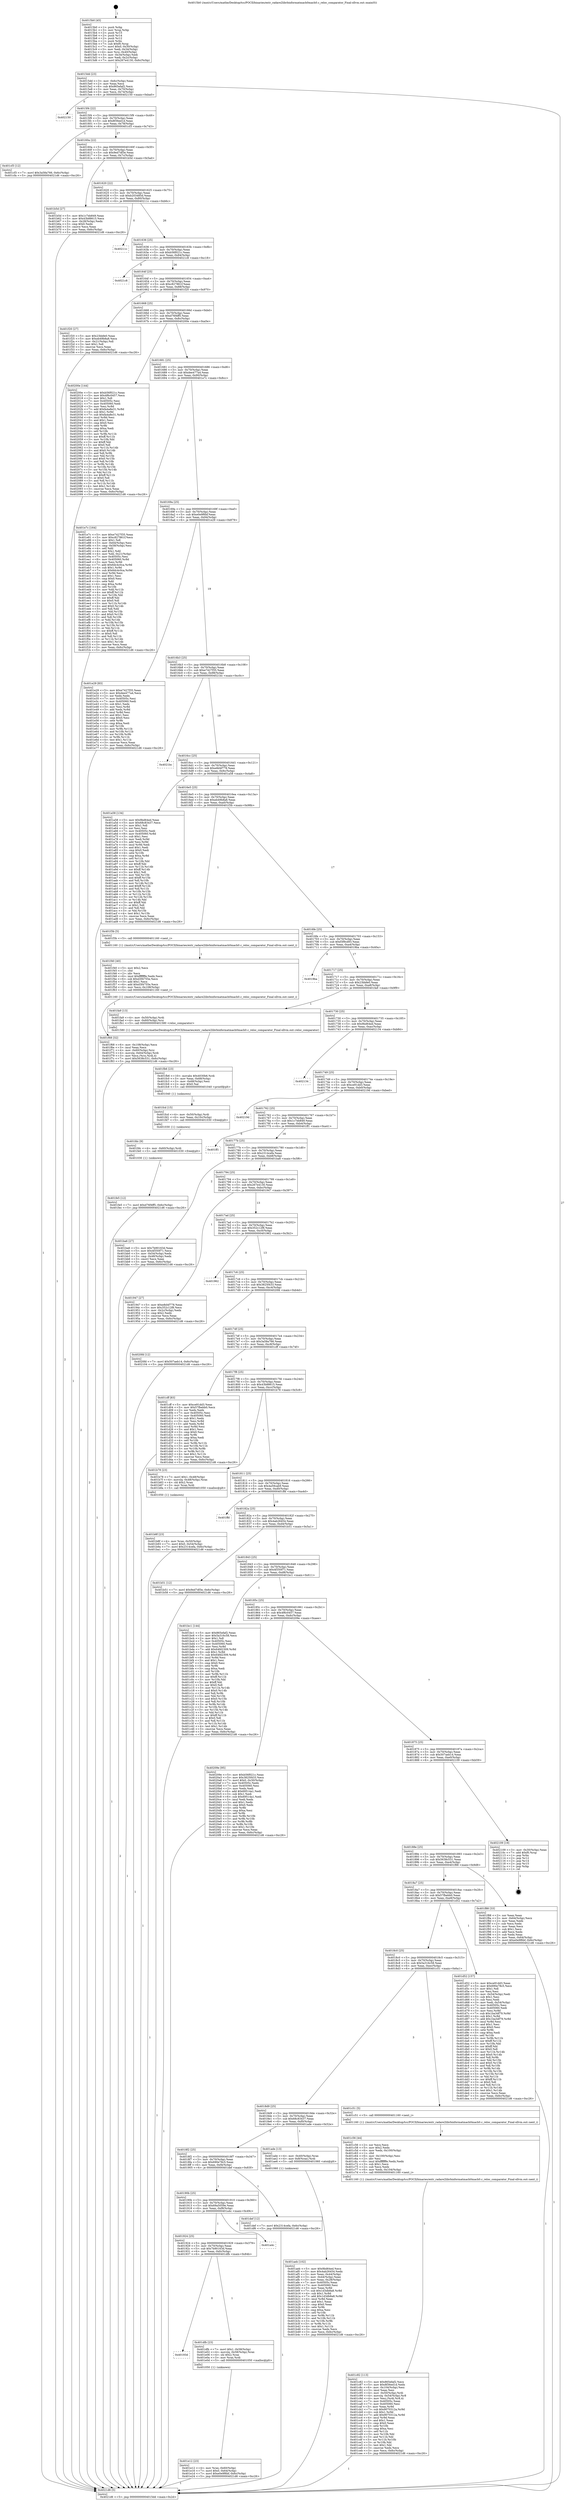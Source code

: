 digraph "0x4015b0" {
  label = "0x4015b0 (/mnt/c/Users/mathe/Desktop/tcc/POCII/binaries/extr_radare2librbinformatmach0mach0.c_reloc_comparator_Final-ollvm.out::main(0))"
  labelloc = "t"
  node[shape=record]

  Entry [label="",width=0.3,height=0.3,shape=circle,fillcolor=black,style=filled]
  "0x4015dd" [label="{
     0x4015dd [23]\l
     | [instrs]\l
     &nbsp;&nbsp;0x4015dd \<+3\>: mov -0x6c(%rbp),%eax\l
     &nbsp;&nbsp;0x4015e0 \<+2\>: mov %eax,%ecx\l
     &nbsp;&nbsp;0x4015e2 \<+6\>: sub $0x865efaf2,%ecx\l
     &nbsp;&nbsp;0x4015e8 \<+3\>: mov %eax,-0x70(%rbp)\l
     &nbsp;&nbsp;0x4015eb \<+3\>: mov %ecx,-0x74(%rbp)\l
     &nbsp;&nbsp;0x4015ee \<+6\>: je 0000000000402150 \<main+0xba0\>\l
  }"]
  "0x402150" [label="{
     0x402150\l
  }", style=dashed]
  "0x4015f4" [label="{
     0x4015f4 [22]\l
     | [instrs]\l
     &nbsp;&nbsp;0x4015f4 \<+5\>: jmp 00000000004015f9 \<main+0x49\>\l
     &nbsp;&nbsp;0x4015f9 \<+3\>: mov -0x70(%rbp),%eax\l
     &nbsp;&nbsp;0x4015fc \<+5\>: sub $0x8f36ed1d,%eax\l
     &nbsp;&nbsp;0x401601 \<+3\>: mov %eax,-0x78(%rbp)\l
     &nbsp;&nbsp;0x401604 \<+6\>: je 0000000000401cf3 \<main+0x743\>\l
  }"]
  Exit [label="",width=0.3,height=0.3,shape=circle,fillcolor=black,style=filled,peripheries=2]
  "0x401cf3" [label="{
     0x401cf3 [12]\l
     | [instrs]\l
     &nbsp;&nbsp;0x401cf3 \<+7\>: movl $0x3a58a766,-0x6c(%rbp)\l
     &nbsp;&nbsp;0x401cfa \<+5\>: jmp 00000000004021d6 \<main+0xc26\>\l
  }"]
  "0x40160a" [label="{
     0x40160a [22]\l
     | [instrs]\l
     &nbsp;&nbsp;0x40160a \<+5\>: jmp 000000000040160f \<main+0x5f\>\l
     &nbsp;&nbsp;0x40160f \<+3\>: mov -0x70(%rbp),%eax\l
     &nbsp;&nbsp;0x401612 \<+5\>: sub $0x9ed7df3e,%eax\l
     &nbsp;&nbsp;0x401617 \<+3\>: mov %eax,-0x7c(%rbp)\l
     &nbsp;&nbsp;0x40161a \<+6\>: je 0000000000401b5d \<main+0x5ad\>\l
  }"]
  "0x401fe5" [label="{
     0x401fe5 [12]\l
     | [instrs]\l
     &nbsp;&nbsp;0x401fe5 \<+7\>: movl $0xd76f4ff5,-0x6c(%rbp)\l
     &nbsp;&nbsp;0x401fec \<+5\>: jmp 00000000004021d6 \<main+0xc26\>\l
  }"]
  "0x401b5d" [label="{
     0x401b5d [27]\l
     | [instrs]\l
     &nbsp;&nbsp;0x401b5d \<+5\>: mov $0x1c7eb849,%eax\l
     &nbsp;&nbsp;0x401b62 \<+5\>: mov $0x43b88615,%ecx\l
     &nbsp;&nbsp;0x401b67 \<+3\>: mov -0x28(%rbp),%edx\l
     &nbsp;&nbsp;0x401b6a \<+3\>: cmp $0x0,%edx\l
     &nbsp;&nbsp;0x401b6d \<+3\>: cmove %ecx,%eax\l
     &nbsp;&nbsp;0x401b70 \<+3\>: mov %eax,-0x6c(%rbp)\l
     &nbsp;&nbsp;0x401b73 \<+5\>: jmp 00000000004021d6 \<main+0xc26\>\l
  }"]
  "0x401620" [label="{
     0x401620 [22]\l
     | [instrs]\l
     &nbsp;&nbsp;0x401620 \<+5\>: jmp 0000000000401625 \<main+0x75\>\l
     &nbsp;&nbsp;0x401625 \<+3\>: mov -0x70(%rbp),%eax\l
     &nbsp;&nbsp;0x401628 \<+5\>: sub $0xb203485d,%eax\l
     &nbsp;&nbsp;0x40162d \<+3\>: mov %eax,-0x80(%rbp)\l
     &nbsp;&nbsp;0x401630 \<+6\>: je 000000000040211c \<main+0xb6c\>\l
  }"]
  "0x401fdc" [label="{
     0x401fdc [9]\l
     | [instrs]\l
     &nbsp;&nbsp;0x401fdc \<+4\>: mov -0x60(%rbp),%rdi\l
     &nbsp;&nbsp;0x401fe0 \<+5\>: call 0000000000401030 \<free@plt\>\l
     | [calls]\l
     &nbsp;&nbsp;0x401030 \{1\} (unknown)\l
  }"]
  "0x40211c" [label="{
     0x40211c\l
  }", style=dashed]
  "0x401636" [label="{
     0x401636 [25]\l
     | [instrs]\l
     &nbsp;&nbsp;0x401636 \<+5\>: jmp 000000000040163b \<main+0x8b\>\l
     &nbsp;&nbsp;0x40163b \<+3\>: mov -0x70(%rbp),%eax\l
     &nbsp;&nbsp;0x40163e \<+5\>: sub $0xb56f021c,%eax\l
     &nbsp;&nbsp;0x401643 \<+6\>: mov %eax,-0x84(%rbp)\l
     &nbsp;&nbsp;0x401649 \<+6\>: je 00000000004021c8 \<main+0xc18\>\l
  }"]
  "0x401fcd" [label="{
     0x401fcd [15]\l
     | [instrs]\l
     &nbsp;&nbsp;0x401fcd \<+4\>: mov -0x50(%rbp),%rdi\l
     &nbsp;&nbsp;0x401fd1 \<+6\>: mov %eax,-0x10c(%rbp)\l
     &nbsp;&nbsp;0x401fd7 \<+5\>: call 0000000000401030 \<free@plt\>\l
     | [calls]\l
     &nbsp;&nbsp;0x401030 \{1\} (unknown)\l
  }"]
  "0x4021c8" [label="{
     0x4021c8\l
  }", style=dashed]
  "0x40164f" [label="{
     0x40164f [25]\l
     | [instrs]\l
     &nbsp;&nbsp;0x40164f \<+5\>: jmp 0000000000401654 \<main+0xa4\>\l
     &nbsp;&nbsp;0x401654 \<+3\>: mov -0x70(%rbp),%eax\l
     &nbsp;&nbsp;0x401657 \<+5\>: sub $0xc827861f,%eax\l
     &nbsp;&nbsp;0x40165c \<+6\>: mov %eax,-0x88(%rbp)\l
     &nbsp;&nbsp;0x401662 \<+6\>: je 0000000000401f20 \<main+0x970\>\l
  }"]
  "0x401fb6" [label="{
     0x401fb6 [23]\l
     | [instrs]\l
     &nbsp;&nbsp;0x401fb6 \<+10\>: movabs $0x4030b6,%rdi\l
     &nbsp;&nbsp;0x401fc0 \<+3\>: mov %eax,-0x68(%rbp)\l
     &nbsp;&nbsp;0x401fc3 \<+3\>: mov -0x68(%rbp),%esi\l
     &nbsp;&nbsp;0x401fc6 \<+2\>: mov $0x0,%al\l
     &nbsp;&nbsp;0x401fc8 \<+5\>: call 0000000000401040 \<printf@plt\>\l
     | [calls]\l
     &nbsp;&nbsp;0x401040 \{1\} (unknown)\l
  }"]
  "0x401f20" [label="{
     0x401f20 [27]\l
     | [instrs]\l
     &nbsp;&nbsp;0x401f20 \<+5\>: mov $0x23bbfe0,%eax\l
     &nbsp;&nbsp;0x401f25 \<+5\>: mov $0xeb49b8a8,%ecx\l
     &nbsp;&nbsp;0x401f2a \<+3\>: mov -0x21(%rbp),%dl\l
     &nbsp;&nbsp;0x401f2d \<+3\>: test $0x1,%dl\l
     &nbsp;&nbsp;0x401f30 \<+3\>: cmovne %ecx,%eax\l
     &nbsp;&nbsp;0x401f33 \<+3\>: mov %eax,-0x6c(%rbp)\l
     &nbsp;&nbsp;0x401f36 \<+5\>: jmp 00000000004021d6 \<main+0xc26\>\l
  }"]
  "0x401668" [label="{
     0x401668 [25]\l
     | [instrs]\l
     &nbsp;&nbsp;0x401668 \<+5\>: jmp 000000000040166d \<main+0xbd\>\l
     &nbsp;&nbsp;0x40166d \<+3\>: mov -0x70(%rbp),%eax\l
     &nbsp;&nbsp;0x401670 \<+5\>: sub $0xd76f4ff5,%eax\l
     &nbsp;&nbsp;0x401675 \<+6\>: mov %eax,-0x8c(%rbp)\l
     &nbsp;&nbsp;0x40167b \<+6\>: je 000000000040200e \<main+0xa5e\>\l
  }"]
  "0x401f68" [label="{
     0x401f68 [32]\l
     | [instrs]\l
     &nbsp;&nbsp;0x401f68 \<+6\>: mov -0x108(%rbp),%ecx\l
     &nbsp;&nbsp;0x401f6e \<+3\>: imul %eax,%ecx\l
     &nbsp;&nbsp;0x401f71 \<+4\>: mov -0x60(%rbp),%rsi\l
     &nbsp;&nbsp;0x401f75 \<+4\>: movslq -0x64(%rbp),%rdi\l
     &nbsp;&nbsp;0x401f79 \<+3\>: mov %ecx,(%rsi,%rdi,4)\l
     &nbsp;&nbsp;0x401f7c \<+7\>: movl $0x5638c531,-0x6c(%rbp)\l
     &nbsp;&nbsp;0x401f83 \<+5\>: jmp 00000000004021d6 \<main+0xc26\>\l
  }"]
  "0x40200e" [label="{
     0x40200e [144]\l
     | [instrs]\l
     &nbsp;&nbsp;0x40200e \<+5\>: mov $0xb56f021c,%eax\l
     &nbsp;&nbsp;0x402013 \<+5\>: mov $0x4f6c0457,%ecx\l
     &nbsp;&nbsp;0x402018 \<+2\>: mov $0x1,%dl\l
     &nbsp;&nbsp;0x40201a \<+7\>: mov 0x40505c,%esi\l
     &nbsp;&nbsp;0x402021 \<+7\>: mov 0x405060,%edi\l
     &nbsp;&nbsp;0x402028 \<+3\>: mov %esi,%r8d\l
     &nbsp;&nbsp;0x40202b \<+7\>: add $0xfa4a8e31,%r8d\l
     &nbsp;&nbsp;0x402032 \<+4\>: sub $0x1,%r8d\l
     &nbsp;&nbsp;0x402036 \<+7\>: sub $0xfa4a8e31,%r8d\l
     &nbsp;&nbsp;0x40203d \<+4\>: imul %r8d,%esi\l
     &nbsp;&nbsp;0x402041 \<+3\>: and $0x1,%esi\l
     &nbsp;&nbsp;0x402044 \<+3\>: cmp $0x0,%esi\l
     &nbsp;&nbsp;0x402047 \<+4\>: sete %r9b\l
     &nbsp;&nbsp;0x40204b \<+3\>: cmp $0xa,%edi\l
     &nbsp;&nbsp;0x40204e \<+4\>: setl %r10b\l
     &nbsp;&nbsp;0x402052 \<+3\>: mov %r9b,%r11b\l
     &nbsp;&nbsp;0x402055 \<+4\>: xor $0xff,%r11b\l
     &nbsp;&nbsp;0x402059 \<+3\>: mov %r10b,%bl\l
     &nbsp;&nbsp;0x40205c \<+3\>: xor $0xff,%bl\l
     &nbsp;&nbsp;0x40205f \<+3\>: xor $0x0,%dl\l
     &nbsp;&nbsp;0x402062 \<+3\>: mov %r11b,%r14b\l
     &nbsp;&nbsp;0x402065 \<+4\>: and $0x0,%r14b\l
     &nbsp;&nbsp;0x402069 \<+3\>: and %dl,%r9b\l
     &nbsp;&nbsp;0x40206c \<+3\>: mov %bl,%r15b\l
     &nbsp;&nbsp;0x40206f \<+4\>: and $0x0,%r15b\l
     &nbsp;&nbsp;0x402073 \<+3\>: and %dl,%r10b\l
     &nbsp;&nbsp;0x402076 \<+3\>: or %r9b,%r14b\l
     &nbsp;&nbsp;0x402079 \<+3\>: or %r10b,%r15b\l
     &nbsp;&nbsp;0x40207c \<+3\>: xor %r15b,%r14b\l
     &nbsp;&nbsp;0x40207f \<+3\>: or %bl,%r11b\l
     &nbsp;&nbsp;0x402082 \<+4\>: xor $0xff,%r11b\l
     &nbsp;&nbsp;0x402086 \<+3\>: or $0x0,%dl\l
     &nbsp;&nbsp;0x402089 \<+3\>: and %dl,%r11b\l
     &nbsp;&nbsp;0x40208c \<+3\>: or %r11b,%r14b\l
     &nbsp;&nbsp;0x40208f \<+4\>: test $0x1,%r14b\l
     &nbsp;&nbsp;0x402093 \<+3\>: cmovne %ecx,%eax\l
     &nbsp;&nbsp;0x402096 \<+3\>: mov %eax,-0x6c(%rbp)\l
     &nbsp;&nbsp;0x402099 \<+5\>: jmp 00000000004021d6 \<main+0xc26\>\l
  }"]
  "0x401681" [label="{
     0x401681 [25]\l
     | [instrs]\l
     &nbsp;&nbsp;0x401681 \<+5\>: jmp 0000000000401686 \<main+0xd6\>\l
     &nbsp;&nbsp;0x401686 \<+3\>: mov -0x70(%rbp),%eax\l
     &nbsp;&nbsp;0x401689 \<+5\>: sub $0xdee477a4,%eax\l
     &nbsp;&nbsp;0x40168e \<+6\>: mov %eax,-0x90(%rbp)\l
     &nbsp;&nbsp;0x401694 \<+6\>: je 0000000000401e7c \<main+0x8cc\>\l
  }"]
  "0x401f40" [label="{
     0x401f40 [40]\l
     | [instrs]\l
     &nbsp;&nbsp;0x401f40 \<+5\>: mov $0x2,%ecx\l
     &nbsp;&nbsp;0x401f45 \<+1\>: cltd\l
     &nbsp;&nbsp;0x401f46 \<+2\>: idiv %ecx\l
     &nbsp;&nbsp;0x401f48 \<+6\>: imul $0xfffffffe,%edx,%ecx\l
     &nbsp;&nbsp;0x401f4e \<+6\>: sub $0xd3f4755e,%ecx\l
     &nbsp;&nbsp;0x401f54 \<+3\>: add $0x1,%ecx\l
     &nbsp;&nbsp;0x401f57 \<+6\>: add $0xd3f4755e,%ecx\l
     &nbsp;&nbsp;0x401f5d \<+6\>: mov %ecx,-0x108(%rbp)\l
     &nbsp;&nbsp;0x401f63 \<+5\>: call 0000000000401160 \<next_i\>\l
     | [calls]\l
     &nbsp;&nbsp;0x401160 \{1\} (/mnt/c/Users/mathe/Desktop/tcc/POCII/binaries/extr_radare2librbinformatmach0mach0.c_reloc_comparator_Final-ollvm.out::next_i)\l
  }"]
  "0x401e7c" [label="{
     0x401e7c [164]\l
     | [instrs]\l
     &nbsp;&nbsp;0x401e7c \<+5\>: mov $0xe7427f35,%eax\l
     &nbsp;&nbsp;0x401e81 \<+5\>: mov $0xc827861f,%ecx\l
     &nbsp;&nbsp;0x401e86 \<+2\>: mov $0x1,%dl\l
     &nbsp;&nbsp;0x401e88 \<+3\>: mov -0x64(%rbp),%esi\l
     &nbsp;&nbsp;0x401e8b \<+3\>: cmp -0x58(%rbp),%esi\l
     &nbsp;&nbsp;0x401e8e \<+4\>: setl %dil\l
     &nbsp;&nbsp;0x401e92 \<+4\>: and $0x1,%dil\l
     &nbsp;&nbsp;0x401e96 \<+4\>: mov %dil,-0x21(%rbp)\l
     &nbsp;&nbsp;0x401e9a \<+7\>: mov 0x40505c,%esi\l
     &nbsp;&nbsp;0x401ea1 \<+8\>: mov 0x405060,%r8d\l
     &nbsp;&nbsp;0x401ea9 \<+3\>: mov %esi,%r9d\l
     &nbsp;&nbsp;0x401eac \<+7\>: add $0x6dc4c0ca,%r9d\l
     &nbsp;&nbsp;0x401eb3 \<+4\>: sub $0x1,%r9d\l
     &nbsp;&nbsp;0x401eb7 \<+7\>: sub $0x6dc4c0ca,%r9d\l
     &nbsp;&nbsp;0x401ebe \<+4\>: imul %r9d,%esi\l
     &nbsp;&nbsp;0x401ec2 \<+3\>: and $0x1,%esi\l
     &nbsp;&nbsp;0x401ec5 \<+3\>: cmp $0x0,%esi\l
     &nbsp;&nbsp;0x401ec8 \<+4\>: sete %dil\l
     &nbsp;&nbsp;0x401ecc \<+4\>: cmp $0xa,%r8d\l
     &nbsp;&nbsp;0x401ed0 \<+4\>: setl %r10b\l
     &nbsp;&nbsp;0x401ed4 \<+3\>: mov %dil,%r11b\l
     &nbsp;&nbsp;0x401ed7 \<+4\>: xor $0xff,%r11b\l
     &nbsp;&nbsp;0x401edb \<+3\>: mov %r10b,%bl\l
     &nbsp;&nbsp;0x401ede \<+3\>: xor $0xff,%bl\l
     &nbsp;&nbsp;0x401ee1 \<+3\>: xor $0x0,%dl\l
     &nbsp;&nbsp;0x401ee4 \<+3\>: mov %r11b,%r14b\l
     &nbsp;&nbsp;0x401ee7 \<+4\>: and $0x0,%r14b\l
     &nbsp;&nbsp;0x401eeb \<+3\>: and %dl,%dil\l
     &nbsp;&nbsp;0x401eee \<+3\>: mov %bl,%r15b\l
     &nbsp;&nbsp;0x401ef1 \<+4\>: and $0x0,%r15b\l
     &nbsp;&nbsp;0x401ef5 \<+3\>: and %dl,%r10b\l
     &nbsp;&nbsp;0x401ef8 \<+3\>: or %dil,%r14b\l
     &nbsp;&nbsp;0x401efb \<+3\>: or %r10b,%r15b\l
     &nbsp;&nbsp;0x401efe \<+3\>: xor %r15b,%r14b\l
     &nbsp;&nbsp;0x401f01 \<+3\>: or %bl,%r11b\l
     &nbsp;&nbsp;0x401f04 \<+4\>: xor $0xff,%r11b\l
     &nbsp;&nbsp;0x401f08 \<+3\>: or $0x0,%dl\l
     &nbsp;&nbsp;0x401f0b \<+3\>: and %dl,%r11b\l
     &nbsp;&nbsp;0x401f0e \<+3\>: or %r11b,%r14b\l
     &nbsp;&nbsp;0x401f11 \<+4\>: test $0x1,%r14b\l
     &nbsp;&nbsp;0x401f15 \<+3\>: cmovne %ecx,%eax\l
     &nbsp;&nbsp;0x401f18 \<+3\>: mov %eax,-0x6c(%rbp)\l
     &nbsp;&nbsp;0x401f1b \<+5\>: jmp 00000000004021d6 \<main+0xc26\>\l
  }"]
  "0x40169a" [label="{
     0x40169a [25]\l
     | [instrs]\l
     &nbsp;&nbsp;0x40169a \<+5\>: jmp 000000000040169f \<main+0xef\>\l
     &nbsp;&nbsp;0x40169f \<+3\>: mov -0x70(%rbp),%eax\l
     &nbsp;&nbsp;0x4016a2 \<+5\>: sub $0xe0e9f6bf,%eax\l
     &nbsp;&nbsp;0x4016a7 \<+6\>: mov %eax,-0x94(%rbp)\l
     &nbsp;&nbsp;0x4016ad \<+6\>: je 0000000000401e29 \<main+0x879\>\l
  }"]
  "0x401e12" [label="{
     0x401e12 [23]\l
     | [instrs]\l
     &nbsp;&nbsp;0x401e12 \<+4\>: mov %rax,-0x60(%rbp)\l
     &nbsp;&nbsp;0x401e16 \<+7\>: movl $0x0,-0x64(%rbp)\l
     &nbsp;&nbsp;0x401e1d \<+7\>: movl $0xe0e9f6bf,-0x6c(%rbp)\l
     &nbsp;&nbsp;0x401e24 \<+5\>: jmp 00000000004021d6 \<main+0xc26\>\l
  }"]
  "0x401e29" [label="{
     0x401e29 [83]\l
     | [instrs]\l
     &nbsp;&nbsp;0x401e29 \<+5\>: mov $0xe7427f35,%eax\l
     &nbsp;&nbsp;0x401e2e \<+5\>: mov $0xdee477a4,%ecx\l
     &nbsp;&nbsp;0x401e33 \<+2\>: xor %edx,%edx\l
     &nbsp;&nbsp;0x401e35 \<+7\>: mov 0x40505c,%esi\l
     &nbsp;&nbsp;0x401e3c \<+7\>: mov 0x405060,%edi\l
     &nbsp;&nbsp;0x401e43 \<+3\>: sub $0x1,%edx\l
     &nbsp;&nbsp;0x401e46 \<+3\>: mov %esi,%r8d\l
     &nbsp;&nbsp;0x401e49 \<+3\>: add %edx,%r8d\l
     &nbsp;&nbsp;0x401e4c \<+4\>: imul %r8d,%esi\l
     &nbsp;&nbsp;0x401e50 \<+3\>: and $0x1,%esi\l
     &nbsp;&nbsp;0x401e53 \<+3\>: cmp $0x0,%esi\l
     &nbsp;&nbsp;0x401e56 \<+4\>: sete %r9b\l
     &nbsp;&nbsp;0x401e5a \<+3\>: cmp $0xa,%edi\l
     &nbsp;&nbsp;0x401e5d \<+4\>: setl %r10b\l
     &nbsp;&nbsp;0x401e61 \<+3\>: mov %r9b,%r11b\l
     &nbsp;&nbsp;0x401e64 \<+3\>: and %r10b,%r11b\l
     &nbsp;&nbsp;0x401e67 \<+3\>: xor %r10b,%r9b\l
     &nbsp;&nbsp;0x401e6a \<+3\>: or %r9b,%r11b\l
     &nbsp;&nbsp;0x401e6d \<+4\>: test $0x1,%r11b\l
     &nbsp;&nbsp;0x401e71 \<+3\>: cmovne %ecx,%eax\l
     &nbsp;&nbsp;0x401e74 \<+3\>: mov %eax,-0x6c(%rbp)\l
     &nbsp;&nbsp;0x401e77 \<+5\>: jmp 00000000004021d6 \<main+0xc26\>\l
  }"]
  "0x4016b3" [label="{
     0x4016b3 [25]\l
     | [instrs]\l
     &nbsp;&nbsp;0x4016b3 \<+5\>: jmp 00000000004016b8 \<main+0x108\>\l
     &nbsp;&nbsp;0x4016b8 \<+3\>: mov -0x70(%rbp),%eax\l
     &nbsp;&nbsp;0x4016bb \<+5\>: sub $0xe7427f35,%eax\l
     &nbsp;&nbsp;0x4016c0 \<+6\>: mov %eax,-0x98(%rbp)\l
     &nbsp;&nbsp;0x4016c6 \<+6\>: je 00000000004021bc \<main+0xc0c\>\l
  }"]
  "0x40193d" [label="{
     0x40193d\l
  }", style=dashed]
  "0x4021bc" [label="{
     0x4021bc\l
  }", style=dashed]
  "0x4016cc" [label="{
     0x4016cc [25]\l
     | [instrs]\l
     &nbsp;&nbsp;0x4016cc \<+5\>: jmp 00000000004016d1 \<main+0x121\>\l
     &nbsp;&nbsp;0x4016d1 \<+3\>: mov -0x70(%rbp),%eax\l
     &nbsp;&nbsp;0x4016d4 \<+5\>: sub $0xe8d4f778,%eax\l
     &nbsp;&nbsp;0x4016d9 \<+6\>: mov %eax,-0x9c(%rbp)\l
     &nbsp;&nbsp;0x4016df \<+6\>: je 0000000000401a58 \<main+0x4a8\>\l
  }"]
  "0x401dfb" [label="{
     0x401dfb [23]\l
     | [instrs]\l
     &nbsp;&nbsp;0x401dfb \<+7\>: movl $0x1,-0x58(%rbp)\l
     &nbsp;&nbsp;0x401e02 \<+4\>: movslq -0x58(%rbp),%rax\l
     &nbsp;&nbsp;0x401e06 \<+4\>: shl $0x2,%rax\l
     &nbsp;&nbsp;0x401e0a \<+3\>: mov %rax,%rdi\l
     &nbsp;&nbsp;0x401e0d \<+5\>: call 0000000000401050 \<malloc@plt\>\l
     | [calls]\l
     &nbsp;&nbsp;0x401050 \{1\} (unknown)\l
  }"]
  "0x401a58" [label="{
     0x401a58 [134]\l
     | [instrs]\l
     &nbsp;&nbsp;0x401a58 \<+5\>: mov $0x9bd64ed,%eax\l
     &nbsp;&nbsp;0x401a5d \<+5\>: mov $0x68c83437,%ecx\l
     &nbsp;&nbsp;0x401a62 \<+2\>: mov $0x1,%dl\l
     &nbsp;&nbsp;0x401a64 \<+2\>: xor %esi,%esi\l
     &nbsp;&nbsp;0x401a66 \<+7\>: mov 0x40505c,%edi\l
     &nbsp;&nbsp;0x401a6d \<+8\>: mov 0x405060,%r8d\l
     &nbsp;&nbsp;0x401a75 \<+3\>: sub $0x1,%esi\l
     &nbsp;&nbsp;0x401a78 \<+3\>: mov %edi,%r9d\l
     &nbsp;&nbsp;0x401a7b \<+3\>: add %esi,%r9d\l
     &nbsp;&nbsp;0x401a7e \<+4\>: imul %r9d,%edi\l
     &nbsp;&nbsp;0x401a82 \<+3\>: and $0x1,%edi\l
     &nbsp;&nbsp;0x401a85 \<+3\>: cmp $0x0,%edi\l
     &nbsp;&nbsp;0x401a88 \<+4\>: sete %r10b\l
     &nbsp;&nbsp;0x401a8c \<+4\>: cmp $0xa,%r8d\l
     &nbsp;&nbsp;0x401a90 \<+4\>: setl %r11b\l
     &nbsp;&nbsp;0x401a94 \<+3\>: mov %r10b,%bl\l
     &nbsp;&nbsp;0x401a97 \<+3\>: xor $0xff,%bl\l
     &nbsp;&nbsp;0x401a9a \<+3\>: mov %r11b,%r14b\l
     &nbsp;&nbsp;0x401a9d \<+4\>: xor $0xff,%r14b\l
     &nbsp;&nbsp;0x401aa1 \<+3\>: xor $0x1,%dl\l
     &nbsp;&nbsp;0x401aa4 \<+3\>: mov %bl,%r15b\l
     &nbsp;&nbsp;0x401aa7 \<+4\>: and $0xff,%r15b\l
     &nbsp;&nbsp;0x401aab \<+3\>: and %dl,%r10b\l
     &nbsp;&nbsp;0x401aae \<+3\>: mov %r14b,%r12b\l
     &nbsp;&nbsp;0x401ab1 \<+4\>: and $0xff,%r12b\l
     &nbsp;&nbsp;0x401ab5 \<+3\>: and %dl,%r11b\l
     &nbsp;&nbsp;0x401ab8 \<+3\>: or %r10b,%r15b\l
     &nbsp;&nbsp;0x401abb \<+3\>: or %r11b,%r12b\l
     &nbsp;&nbsp;0x401abe \<+3\>: xor %r12b,%r15b\l
     &nbsp;&nbsp;0x401ac1 \<+3\>: or %r14b,%bl\l
     &nbsp;&nbsp;0x401ac4 \<+3\>: xor $0xff,%bl\l
     &nbsp;&nbsp;0x401ac7 \<+3\>: or $0x1,%dl\l
     &nbsp;&nbsp;0x401aca \<+2\>: and %dl,%bl\l
     &nbsp;&nbsp;0x401acc \<+3\>: or %bl,%r15b\l
     &nbsp;&nbsp;0x401acf \<+4\>: test $0x1,%r15b\l
     &nbsp;&nbsp;0x401ad3 \<+3\>: cmovne %ecx,%eax\l
     &nbsp;&nbsp;0x401ad6 \<+3\>: mov %eax,-0x6c(%rbp)\l
     &nbsp;&nbsp;0x401ad9 \<+5\>: jmp 00000000004021d6 \<main+0xc26\>\l
  }"]
  "0x4016e5" [label="{
     0x4016e5 [25]\l
     | [instrs]\l
     &nbsp;&nbsp;0x4016e5 \<+5\>: jmp 00000000004016ea \<main+0x13a\>\l
     &nbsp;&nbsp;0x4016ea \<+3\>: mov -0x70(%rbp),%eax\l
     &nbsp;&nbsp;0x4016ed \<+5\>: sub $0xeb49b8a8,%eax\l
     &nbsp;&nbsp;0x4016f2 \<+6\>: mov %eax,-0xa0(%rbp)\l
     &nbsp;&nbsp;0x4016f8 \<+6\>: je 0000000000401f3b \<main+0x98b\>\l
  }"]
  "0x401924" [label="{
     0x401924 [25]\l
     | [instrs]\l
     &nbsp;&nbsp;0x401924 \<+5\>: jmp 0000000000401929 \<main+0x379\>\l
     &nbsp;&nbsp;0x401929 \<+3\>: mov -0x70(%rbp),%eax\l
     &nbsp;&nbsp;0x40192c \<+5\>: sub $0x7b90163d,%eax\l
     &nbsp;&nbsp;0x401931 \<+6\>: mov %eax,-0xfc(%rbp)\l
     &nbsp;&nbsp;0x401937 \<+6\>: je 0000000000401dfb \<main+0x84b\>\l
  }"]
  "0x401f3b" [label="{
     0x401f3b [5]\l
     | [instrs]\l
     &nbsp;&nbsp;0x401f3b \<+5\>: call 0000000000401160 \<next_i\>\l
     | [calls]\l
     &nbsp;&nbsp;0x401160 \{1\} (/mnt/c/Users/mathe/Desktop/tcc/POCII/binaries/extr_radare2librbinformatmach0mach0.c_reloc_comparator_Final-ollvm.out::next_i)\l
  }"]
  "0x4016fe" [label="{
     0x4016fe [25]\l
     | [instrs]\l
     &nbsp;&nbsp;0x4016fe \<+5\>: jmp 0000000000401703 \<main+0x153\>\l
     &nbsp;&nbsp;0x401703 \<+3\>: mov -0x70(%rbp),%eax\l
     &nbsp;&nbsp;0x401706 \<+5\>: sub $0xf3f9cd93,%eax\l
     &nbsp;&nbsp;0x40170b \<+6\>: mov %eax,-0xa4(%rbp)\l
     &nbsp;&nbsp;0x401711 \<+6\>: je 00000000004019ba \<main+0x40a\>\l
  }"]
  "0x401a4c" [label="{
     0x401a4c\l
  }", style=dashed]
  "0x4019ba" [label="{
     0x4019ba\l
  }", style=dashed]
  "0x401717" [label="{
     0x401717 [25]\l
     | [instrs]\l
     &nbsp;&nbsp;0x401717 \<+5\>: jmp 000000000040171c \<main+0x16c\>\l
     &nbsp;&nbsp;0x40171c \<+3\>: mov -0x70(%rbp),%eax\l
     &nbsp;&nbsp;0x40171f \<+5\>: sub $0x23bbfe0,%eax\l
     &nbsp;&nbsp;0x401724 \<+6\>: mov %eax,-0xa8(%rbp)\l
     &nbsp;&nbsp;0x40172a \<+6\>: je 0000000000401fa9 \<main+0x9f9\>\l
  }"]
  "0x40190b" [label="{
     0x40190b [25]\l
     | [instrs]\l
     &nbsp;&nbsp;0x40190b \<+5\>: jmp 0000000000401910 \<main+0x360\>\l
     &nbsp;&nbsp;0x401910 \<+3\>: mov -0x70(%rbp),%eax\l
     &nbsp;&nbsp;0x401913 \<+5\>: sub $0x69a5059e,%eax\l
     &nbsp;&nbsp;0x401918 \<+6\>: mov %eax,-0xf8(%rbp)\l
     &nbsp;&nbsp;0x40191e \<+6\>: je 0000000000401a4c \<main+0x49c\>\l
  }"]
  "0x401fa9" [label="{
     0x401fa9 [13]\l
     | [instrs]\l
     &nbsp;&nbsp;0x401fa9 \<+4\>: mov -0x50(%rbp),%rdi\l
     &nbsp;&nbsp;0x401fad \<+4\>: mov -0x60(%rbp),%rsi\l
     &nbsp;&nbsp;0x401fb1 \<+5\>: call 0000000000401580 \<reloc_comparator\>\l
     | [calls]\l
     &nbsp;&nbsp;0x401580 \{1\} (/mnt/c/Users/mathe/Desktop/tcc/POCII/binaries/extr_radare2librbinformatmach0mach0.c_reloc_comparator_Final-ollvm.out::reloc_comparator)\l
  }"]
  "0x401730" [label="{
     0x401730 [25]\l
     | [instrs]\l
     &nbsp;&nbsp;0x401730 \<+5\>: jmp 0000000000401735 \<main+0x185\>\l
     &nbsp;&nbsp;0x401735 \<+3\>: mov -0x70(%rbp),%eax\l
     &nbsp;&nbsp;0x401738 \<+5\>: sub $0x9bd64ed,%eax\l
     &nbsp;&nbsp;0x40173d \<+6\>: mov %eax,-0xac(%rbp)\l
     &nbsp;&nbsp;0x401743 \<+6\>: je 0000000000402134 \<main+0xb84\>\l
  }"]
  "0x401def" [label="{
     0x401def [12]\l
     | [instrs]\l
     &nbsp;&nbsp;0x401def \<+7\>: movl $0x2314cefa,-0x6c(%rbp)\l
     &nbsp;&nbsp;0x401df6 \<+5\>: jmp 00000000004021d6 \<main+0xc26\>\l
  }"]
  "0x402134" [label="{
     0x402134\l
  }", style=dashed]
  "0x401749" [label="{
     0x401749 [25]\l
     | [instrs]\l
     &nbsp;&nbsp;0x401749 \<+5\>: jmp 000000000040174e \<main+0x19e\>\l
     &nbsp;&nbsp;0x40174e \<+3\>: mov -0x70(%rbp),%eax\l
     &nbsp;&nbsp;0x401751 \<+5\>: sub $0xce91dd3,%eax\l
     &nbsp;&nbsp;0x401756 \<+6\>: mov %eax,-0xb0(%rbp)\l
     &nbsp;&nbsp;0x40175c \<+6\>: je 000000000040219d \<main+0xbed\>\l
  }"]
  "0x401c82" [label="{
     0x401c82 [113]\l
     | [instrs]\l
     &nbsp;&nbsp;0x401c82 \<+5\>: mov $0x865efaf2,%ecx\l
     &nbsp;&nbsp;0x401c87 \<+5\>: mov $0x8f36ed1d,%edx\l
     &nbsp;&nbsp;0x401c8c \<+6\>: mov -0x104(%rbp),%esi\l
     &nbsp;&nbsp;0x401c92 \<+3\>: imul %eax,%esi\l
     &nbsp;&nbsp;0x401c95 \<+4\>: mov -0x50(%rbp),%rdi\l
     &nbsp;&nbsp;0x401c99 \<+4\>: movslq -0x54(%rbp),%r8\l
     &nbsp;&nbsp;0x401c9d \<+4\>: mov %esi,(%rdi,%r8,4)\l
     &nbsp;&nbsp;0x401ca1 \<+7\>: mov 0x40505c,%eax\l
     &nbsp;&nbsp;0x401ca8 \<+7\>: mov 0x405060,%esi\l
     &nbsp;&nbsp;0x401caf \<+3\>: mov %eax,%r9d\l
     &nbsp;&nbsp;0x401cb2 \<+7\>: sub $0x9070312a,%r9d\l
     &nbsp;&nbsp;0x401cb9 \<+4\>: sub $0x1,%r9d\l
     &nbsp;&nbsp;0x401cbd \<+7\>: add $0x9070312a,%r9d\l
     &nbsp;&nbsp;0x401cc4 \<+4\>: imul %r9d,%eax\l
     &nbsp;&nbsp;0x401cc8 \<+3\>: and $0x1,%eax\l
     &nbsp;&nbsp;0x401ccb \<+3\>: cmp $0x0,%eax\l
     &nbsp;&nbsp;0x401cce \<+4\>: sete %r10b\l
     &nbsp;&nbsp;0x401cd2 \<+3\>: cmp $0xa,%esi\l
     &nbsp;&nbsp;0x401cd5 \<+4\>: setl %r11b\l
     &nbsp;&nbsp;0x401cd9 \<+3\>: mov %r10b,%bl\l
     &nbsp;&nbsp;0x401cdc \<+3\>: and %r11b,%bl\l
     &nbsp;&nbsp;0x401cdf \<+3\>: xor %r11b,%r10b\l
     &nbsp;&nbsp;0x401ce2 \<+3\>: or %r10b,%bl\l
     &nbsp;&nbsp;0x401ce5 \<+3\>: test $0x1,%bl\l
     &nbsp;&nbsp;0x401ce8 \<+3\>: cmovne %edx,%ecx\l
     &nbsp;&nbsp;0x401ceb \<+3\>: mov %ecx,-0x6c(%rbp)\l
     &nbsp;&nbsp;0x401cee \<+5\>: jmp 00000000004021d6 \<main+0xc26\>\l
  }"]
  "0x40219d" [label="{
     0x40219d\l
  }", style=dashed]
  "0x401762" [label="{
     0x401762 [25]\l
     | [instrs]\l
     &nbsp;&nbsp;0x401762 \<+5\>: jmp 0000000000401767 \<main+0x1b7\>\l
     &nbsp;&nbsp;0x401767 \<+3\>: mov -0x70(%rbp),%eax\l
     &nbsp;&nbsp;0x40176a \<+5\>: sub $0x1c7eb849,%eax\l
     &nbsp;&nbsp;0x40176f \<+6\>: mov %eax,-0xb4(%rbp)\l
     &nbsp;&nbsp;0x401775 \<+6\>: je 0000000000401ff1 \<main+0xa41\>\l
  }"]
  "0x401c56" [label="{
     0x401c56 [44]\l
     | [instrs]\l
     &nbsp;&nbsp;0x401c56 \<+2\>: xor %ecx,%ecx\l
     &nbsp;&nbsp;0x401c58 \<+5\>: mov $0x2,%edx\l
     &nbsp;&nbsp;0x401c5d \<+6\>: mov %edx,-0x100(%rbp)\l
     &nbsp;&nbsp;0x401c63 \<+1\>: cltd\l
     &nbsp;&nbsp;0x401c64 \<+6\>: mov -0x100(%rbp),%esi\l
     &nbsp;&nbsp;0x401c6a \<+2\>: idiv %esi\l
     &nbsp;&nbsp;0x401c6c \<+6\>: imul $0xfffffffe,%edx,%edx\l
     &nbsp;&nbsp;0x401c72 \<+3\>: sub $0x1,%ecx\l
     &nbsp;&nbsp;0x401c75 \<+2\>: sub %ecx,%edx\l
     &nbsp;&nbsp;0x401c77 \<+6\>: mov %edx,-0x104(%rbp)\l
     &nbsp;&nbsp;0x401c7d \<+5\>: call 0000000000401160 \<next_i\>\l
     | [calls]\l
     &nbsp;&nbsp;0x401160 \{1\} (/mnt/c/Users/mathe/Desktop/tcc/POCII/binaries/extr_radare2librbinformatmach0mach0.c_reloc_comparator_Final-ollvm.out::next_i)\l
  }"]
  "0x401ff1" [label="{
     0x401ff1\l
  }", style=dashed]
  "0x40177b" [label="{
     0x40177b [25]\l
     | [instrs]\l
     &nbsp;&nbsp;0x40177b \<+5\>: jmp 0000000000401780 \<main+0x1d0\>\l
     &nbsp;&nbsp;0x401780 \<+3\>: mov -0x70(%rbp),%eax\l
     &nbsp;&nbsp;0x401783 \<+5\>: sub $0x2314cefa,%eax\l
     &nbsp;&nbsp;0x401788 \<+6\>: mov %eax,-0xb8(%rbp)\l
     &nbsp;&nbsp;0x40178e \<+6\>: je 0000000000401ba6 \<main+0x5f6\>\l
  }"]
  "0x401b8f" [label="{
     0x401b8f [23]\l
     | [instrs]\l
     &nbsp;&nbsp;0x401b8f \<+4\>: mov %rax,-0x50(%rbp)\l
     &nbsp;&nbsp;0x401b93 \<+7\>: movl $0x0,-0x54(%rbp)\l
     &nbsp;&nbsp;0x401b9a \<+7\>: movl $0x2314cefa,-0x6c(%rbp)\l
     &nbsp;&nbsp;0x401ba1 \<+5\>: jmp 00000000004021d6 \<main+0xc26\>\l
  }"]
  "0x401ba6" [label="{
     0x401ba6 [27]\l
     | [instrs]\l
     &nbsp;&nbsp;0x401ba6 \<+5\>: mov $0x7b90163d,%eax\l
     &nbsp;&nbsp;0x401bab \<+5\>: mov $0x4f350f71,%ecx\l
     &nbsp;&nbsp;0x401bb0 \<+3\>: mov -0x54(%rbp),%edx\l
     &nbsp;&nbsp;0x401bb3 \<+3\>: cmp -0x48(%rbp),%edx\l
     &nbsp;&nbsp;0x401bb6 \<+3\>: cmovl %ecx,%eax\l
     &nbsp;&nbsp;0x401bb9 \<+3\>: mov %eax,-0x6c(%rbp)\l
     &nbsp;&nbsp;0x401bbc \<+5\>: jmp 00000000004021d6 \<main+0xc26\>\l
  }"]
  "0x401794" [label="{
     0x401794 [25]\l
     | [instrs]\l
     &nbsp;&nbsp;0x401794 \<+5\>: jmp 0000000000401799 \<main+0x1e9\>\l
     &nbsp;&nbsp;0x401799 \<+3\>: mov -0x70(%rbp),%eax\l
     &nbsp;&nbsp;0x40179c \<+5\>: sub $0x267e4130,%eax\l
     &nbsp;&nbsp;0x4017a1 \<+6\>: mov %eax,-0xbc(%rbp)\l
     &nbsp;&nbsp;0x4017a7 \<+6\>: je 0000000000401947 \<main+0x397\>\l
  }"]
  "0x401aeb" [label="{
     0x401aeb [102]\l
     | [instrs]\l
     &nbsp;&nbsp;0x401aeb \<+5\>: mov $0x9bd64ed,%ecx\l
     &nbsp;&nbsp;0x401af0 \<+5\>: mov $0x4ab26454,%edx\l
     &nbsp;&nbsp;0x401af5 \<+3\>: mov %eax,-0x44(%rbp)\l
     &nbsp;&nbsp;0x401af8 \<+3\>: mov -0x44(%rbp),%eax\l
     &nbsp;&nbsp;0x401afb \<+3\>: mov %eax,-0x28(%rbp)\l
     &nbsp;&nbsp;0x401afe \<+7\>: mov 0x40505c,%eax\l
     &nbsp;&nbsp;0x401b05 \<+7\>: mov 0x405060,%esi\l
     &nbsp;&nbsp;0x401b0c \<+3\>: mov %eax,%r8d\l
     &nbsp;&nbsp;0x401b0f \<+7\>: sub $0x1d3db8a8,%r8d\l
     &nbsp;&nbsp;0x401b16 \<+4\>: sub $0x1,%r8d\l
     &nbsp;&nbsp;0x401b1a \<+7\>: add $0x1d3db8a8,%r8d\l
     &nbsp;&nbsp;0x401b21 \<+4\>: imul %r8d,%eax\l
     &nbsp;&nbsp;0x401b25 \<+3\>: and $0x1,%eax\l
     &nbsp;&nbsp;0x401b28 \<+3\>: cmp $0x0,%eax\l
     &nbsp;&nbsp;0x401b2b \<+4\>: sete %r9b\l
     &nbsp;&nbsp;0x401b2f \<+3\>: cmp $0xa,%esi\l
     &nbsp;&nbsp;0x401b32 \<+4\>: setl %r10b\l
     &nbsp;&nbsp;0x401b36 \<+3\>: mov %r9b,%r11b\l
     &nbsp;&nbsp;0x401b39 \<+3\>: and %r10b,%r11b\l
     &nbsp;&nbsp;0x401b3c \<+3\>: xor %r10b,%r9b\l
     &nbsp;&nbsp;0x401b3f \<+3\>: or %r9b,%r11b\l
     &nbsp;&nbsp;0x401b42 \<+4\>: test $0x1,%r11b\l
     &nbsp;&nbsp;0x401b46 \<+3\>: cmovne %edx,%ecx\l
     &nbsp;&nbsp;0x401b49 \<+3\>: mov %ecx,-0x6c(%rbp)\l
     &nbsp;&nbsp;0x401b4c \<+5\>: jmp 00000000004021d6 \<main+0xc26\>\l
  }"]
  "0x401947" [label="{
     0x401947 [27]\l
     | [instrs]\l
     &nbsp;&nbsp;0x401947 \<+5\>: mov $0xe8d4f778,%eax\l
     &nbsp;&nbsp;0x40194c \<+5\>: mov $0x352c12f8,%ecx\l
     &nbsp;&nbsp;0x401951 \<+3\>: mov -0x2c(%rbp),%edx\l
     &nbsp;&nbsp;0x401954 \<+3\>: cmp $0x2,%edx\l
     &nbsp;&nbsp;0x401957 \<+3\>: cmovne %ecx,%eax\l
     &nbsp;&nbsp;0x40195a \<+3\>: mov %eax,-0x6c(%rbp)\l
     &nbsp;&nbsp;0x40195d \<+5\>: jmp 00000000004021d6 \<main+0xc26\>\l
  }"]
  "0x4017ad" [label="{
     0x4017ad [25]\l
     | [instrs]\l
     &nbsp;&nbsp;0x4017ad \<+5\>: jmp 00000000004017b2 \<main+0x202\>\l
     &nbsp;&nbsp;0x4017b2 \<+3\>: mov -0x70(%rbp),%eax\l
     &nbsp;&nbsp;0x4017b5 \<+5\>: sub $0x352c12f8,%eax\l
     &nbsp;&nbsp;0x4017ba \<+6\>: mov %eax,-0xc0(%rbp)\l
     &nbsp;&nbsp;0x4017c0 \<+6\>: je 0000000000401962 \<main+0x3b2\>\l
  }"]
  "0x4021d6" [label="{
     0x4021d6 [5]\l
     | [instrs]\l
     &nbsp;&nbsp;0x4021d6 \<+5\>: jmp 00000000004015dd \<main+0x2d\>\l
  }"]
  "0x4015b0" [label="{
     0x4015b0 [45]\l
     | [instrs]\l
     &nbsp;&nbsp;0x4015b0 \<+1\>: push %rbp\l
     &nbsp;&nbsp;0x4015b1 \<+3\>: mov %rsp,%rbp\l
     &nbsp;&nbsp;0x4015b4 \<+2\>: push %r15\l
     &nbsp;&nbsp;0x4015b6 \<+2\>: push %r14\l
     &nbsp;&nbsp;0x4015b8 \<+2\>: push %r12\l
     &nbsp;&nbsp;0x4015ba \<+1\>: push %rbx\l
     &nbsp;&nbsp;0x4015bb \<+7\>: sub $0xf0,%rsp\l
     &nbsp;&nbsp;0x4015c2 \<+7\>: movl $0x0,-0x30(%rbp)\l
     &nbsp;&nbsp;0x4015c9 \<+3\>: mov %edi,-0x34(%rbp)\l
     &nbsp;&nbsp;0x4015cc \<+4\>: mov %rsi,-0x40(%rbp)\l
     &nbsp;&nbsp;0x4015d0 \<+3\>: mov -0x34(%rbp),%edi\l
     &nbsp;&nbsp;0x4015d3 \<+3\>: mov %edi,-0x2c(%rbp)\l
     &nbsp;&nbsp;0x4015d6 \<+7\>: movl $0x267e4130,-0x6c(%rbp)\l
  }"]
  "0x4018f2" [label="{
     0x4018f2 [25]\l
     | [instrs]\l
     &nbsp;&nbsp;0x4018f2 \<+5\>: jmp 00000000004018f7 \<main+0x347\>\l
     &nbsp;&nbsp;0x4018f7 \<+3\>: mov -0x70(%rbp),%eax\l
     &nbsp;&nbsp;0x4018fa \<+5\>: sub $0x690e78c5,%eax\l
     &nbsp;&nbsp;0x4018ff \<+6\>: mov %eax,-0xf4(%rbp)\l
     &nbsp;&nbsp;0x401905 \<+6\>: je 0000000000401def \<main+0x83f\>\l
  }"]
  "0x401962" [label="{
     0x401962\l
  }", style=dashed]
  "0x4017c6" [label="{
     0x4017c6 [25]\l
     | [instrs]\l
     &nbsp;&nbsp;0x4017c6 \<+5\>: jmp 00000000004017cb \<main+0x21b\>\l
     &nbsp;&nbsp;0x4017cb \<+3\>: mov -0x70(%rbp),%eax\l
     &nbsp;&nbsp;0x4017ce \<+5\>: sub $0x3825f433,%eax\l
     &nbsp;&nbsp;0x4017d3 \<+6\>: mov %eax,-0xc4(%rbp)\l
     &nbsp;&nbsp;0x4017d9 \<+6\>: je 00000000004020fd \<main+0xb4d\>\l
  }"]
  "0x401ade" [label="{
     0x401ade [13]\l
     | [instrs]\l
     &nbsp;&nbsp;0x401ade \<+4\>: mov -0x40(%rbp),%rax\l
     &nbsp;&nbsp;0x401ae2 \<+4\>: mov 0x8(%rax),%rdi\l
     &nbsp;&nbsp;0x401ae6 \<+5\>: call 0000000000401060 \<atoi@plt\>\l
     | [calls]\l
     &nbsp;&nbsp;0x401060 \{1\} (unknown)\l
  }"]
  "0x4020fd" [label="{
     0x4020fd [12]\l
     | [instrs]\l
     &nbsp;&nbsp;0x4020fd \<+7\>: movl $0x507aeb14,-0x6c(%rbp)\l
     &nbsp;&nbsp;0x402104 \<+5\>: jmp 00000000004021d6 \<main+0xc26\>\l
  }"]
  "0x4017df" [label="{
     0x4017df [25]\l
     | [instrs]\l
     &nbsp;&nbsp;0x4017df \<+5\>: jmp 00000000004017e4 \<main+0x234\>\l
     &nbsp;&nbsp;0x4017e4 \<+3\>: mov -0x70(%rbp),%eax\l
     &nbsp;&nbsp;0x4017e7 \<+5\>: sub $0x3a58a766,%eax\l
     &nbsp;&nbsp;0x4017ec \<+6\>: mov %eax,-0xc8(%rbp)\l
     &nbsp;&nbsp;0x4017f2 \<+6\>: je 0000000000401cff \<main+0x74f\>\l
  }"]
  "0x4018d9" [label="{
     0x4018d9 [25]\l
     | [instrs]\l
     &nbsp;&nbsp;0x4018d9 \<+5\>: jmp 00000000004018de \<main+0x32e\>\l
     &nbsp;&nbsp;0x4018de \<+3\>: mov -0x70(%rbp),%eax\l
     &nbsp;&nbsp;0x4018e1 \<+5\>: sub $0x68c83437,%eax\l
     &nbsp;&nbsp;0x4018e6 \<+6\>: mov %eax,-0xf0(%rbp)\l
     &nbsp;&nbsp;0x4018ec \<+6\>: je 0000000000401ade \<main+0x52e\>\l
  }"]
  "0x401cff" [label="{
     0x401cff [83]\l
     | [instrs]\l
     &nbsp;&nbsp;0x401cff \<+5\>: mov $0xce91dd3,%eax\l
     &nbsp;&nbsp;0x401d04 \<+5\>: mov $0x57fbebb0,%ecx\l
     &nbsp;&nbsp;0x401d09 \<+2\>: xor %edx,%edx\l
     &nbsp;&nbsp;0x401d0b \<+7\>: mov 0x40505c,%esi\l
     &nbsp;&nbsp;0x401d12 \<+7\>: mov 0x405060,%edi\l
     &nbsp;&nbsp;0x401d19 \<+3\>: sub $0x1,%edx\l
     &nbsp;&nbsp;0x401d1c \<+3\>: mov %esi,%r8d\l
     &nbsp;&nbsp;0x401d1f \<+3\>: add %edx,%r8d\l
     &nbsp;&nbsp;0x401d22 \<+4\>: imul %r8d,%esi\l
     &nbsp;&nbsp;0x401d26 \<+3\>: and $0x1,%esi\l
     &nbsp;&nbsp;0x401d29 \<+3\>: cmp $0x0,%esi\l
     &nbsp;&nbsp;0x401d2c \<+4\>: sete %r9b\l
     &nbsp;&nbsp;0x401d30 \<+3\>: cmp $0xa,%edi\l
     &nbsp;&nbsp;0x401d33 \<+4\>: setl %r10b\l
     &nbsp;&nbsp;0x401d37 \<+3\>: mov %r9b,%r11b\l
     &nbsp;&nbsp;0x401d3a \<+3\>: and %r10b,%r11b\l
     &nbsp;&nbsp;0x401d3d \<+3\>: xor %r10b,%r9b\l
     &nbsp;&nbsp;0x401d40 \<+3\>: or %r9b,%r11b\l
     &nbsp;&nbsp;0x401d43 \<+4\>: test $0x1,%r11b\l
     &nbsp;&nbsp;0x401d47 \<+3\>: cmovne %ecx,%eax\l
     &nbsp;&nbsp;0x401d4a \<+3\>: mov %eax,-0x6c(%rbp)\l
     &nbsp;&nbsp;0x401d4d \<+5\>: jmp 00000000004021d6 \<main+0xc26\>\l
  }"]
  "0x4017f8" [label="{
     0x4017f8 [25]\l
     | [instrs]\l
     &nbsp;&nbsp;0x4017f8 \<+5\>: jmp 00000000004017fd \<main+0x24d\>\l
     &nbsp;&nbsp;0x4017fd \<+3\>: mov -0x70(%rbp),%eax\l
     &nbsp;&nbsp;0x401800 \<+5\>: sub $0x43b88615,%eax\l
     &nbsp;&nbsp;0x401805 \<+6\>: mov %eax,-0xcc(%rbp)\l
     &nbsp;&nbsp;0x40180b \<+6\>: je 0000000000401b78 \<main+0x5c8\>\l
  }"]
  "0x401c51" [label="{
     0x401c51 [5]\l
     | [instrs]\l
     &nbsp;&nbsp;0x401c51 \<+5\>: call 0000000000401160 \<next_i\>\l
     | [calls]\l
     &nbsp;&nbsp;0x401160 \{1\} (/mnt/c/Users/mathe/Desktop/tcc/POCII/binaries/extr_radare2librbinformatmach0mach0.c_reloc_comparator_Final-ollvm.out::next_i)\l
  }"]
  "0x401b78" [label="{
     0x401b78 [23]\l
     | [instrs]\l
     &nbsp;&nbsp;0x401b78 \<+7\>: movl $0x1,-0x48(%rbp)\l
     &nbsp;&nbsp;0x401b7f \<+4\>: movslq -0x48(%rbp),%rax\l
     &nbsp;&nbsp;0x401b83 \<+4\>: shl $0x2,%rax\l
     &nbsp;&nbsp;0x401b87 \<+3\>: mov %rax,%rdi\l
     &nbsp;&nbsp;0x401b8a \<+5\>: call 0000000000401050 \<malloc@plt\>\l
     | [calls]\l
     &nbsp;&nbsp;0x401050 \{1\} (unknown)\l
  }"]
  "0x401811" [label="{
     0x401811 [25]\l
     | [instrs]\l
     &nbsp;&nbsp;0x401811 \<+5\>: jmp 0000000000401816 \<main+0x266\>\l
     &nbsp;&nbsp;0x401816 \<+3\>: mov -0x70(%rbp),%eax\l
     &nbsp;&nbsp;0x401819 \<+5\>: sub $0x4a59cab9,%eax\l
     &nbsp;&nbsp;0x40181e \<+6\>: mov %eax,-0xd0(%rbp)\l
     &nbsp;&nbsp;0x401824 \<+6\>: je 0000000000401ffd \<main+0xa4d\>\l
  }"]
  "0x4018c0" [label="{
     0x4018c0 [25]\l
     | [instrs]\l
     &nbsp;&nbsp;0x4018c0 \<+5\>: jmp 00000000004018c5 \<main+0x315\>\l
     &nbsp;&nbsp;0x4018c5 \<+3\>: mov -0x70(%rbp),%eax\l
     &nbsp;&nbsp;0x4018c8 \<+5\>: sub $0x5a316c58,%eax\l
     &nbsp;&nbsp;0x4018cd \<+6\>: mov %eax,-0xec(%rbp)\l
     &nbsp;&nbsp;0x4018d3 \<+6\>: je 0000000000401c51 \<main+0x6a1\>\l
  }"]
  "0x401ffd" [label="{
     0x401ffd\l
  }", style=dashed]
  "0x40182a" [label="{
     0x40182a [25]\l
     | [instrs]\l
     &nbsp;&nbsp;0x40182a \<+5\>: jmp 000000000040182f \<main+0x27f\>\l
     &nbsp;&nbsp;0x40182f \<+3\>: mov -0x70(%rbp),%eax\l
     &nbsp;&nbsp;0x401832 \<+5\>: sub $0x4ab26454,%eax\l
     &nbsp;&nbsp;0x401837 \<+6\>: mov %eax,-0xd4(%rbp)\l
     &nbsp;&nbsp;0x40183d \<+6\>: je 0000000000401b51 \<main+0x5a1\>\l
  }"]
  "0x401d52" [label="{
     0x401d52 [157]\l
     | [instrs]\l
     &nbsp;&nbsp;0x401d52 \<+5\>: mov $0xce91dd3,%eax\l
     &nbsp;&nbsp;0x401d57 \<+5\>: mov $0x690e78c5,%ecx\l
     &nbsp;&nbsp;0x401d5c \<+2\>: mov $0x1,%dl\l
     &nbsp;&nbsp;0x401d5e \<+2\>: xor %esi,%esi\l
     &nbsp;&nbsp;0x401d60 \<+3\>: mov -0x54(%rbp),%edi\l
     &nbsp;&nbsp;0x401d63 \<+3\>: sub $0x1,%esi\l
     &nbsp;&nbsp;0x401d66 \<+2\>: sub %esi,%edi\l
     &nbsp;&nbsp;0x401d68 \<+3\>: mov %edi,-0x54(%rbp)\l
     &nbsp;&nbsp;0x401d6b \<+7\>: mov 0x40505c,%esi\l
     &nbsp;&nbsp;0x401d72 \<+7\>: mov 0x405060,%edi\l
     &nbsp;&nbsp;0x401d79 \<+3\>: mov %esi,%r8d\l
     &nbsp;&nbsp;0x401d7c \<+7\>: sub $0x1ba3df79,%r8d\l
     &nbsp;&nbsp;0x401d83 \<+4\>: sub $0x1,%r8d\l
     &nbsp;&nbsp;0x401d87 \<+7\>: add $0x1ba3df79,%r8d\l
     &nbsp;&nbsp;0x401d8e \<+4\>: imul %r8d,%esi\l
     &nbsp;&nbsp;0x401d92 \<+3\>: and $0x1,%esi\l
     &nbsp;&nbsp;0x401d95 \<+3\>: cmp $0x0,%esi\l
     &nbsp;&nbsp;0x401d98 \<+4\>: sete %r9b\l
     &nbsp;&nbsp;0x401d9c \<+3\>: cmp $0xa,%edi\l
     &nbsp;&nbsp;0x401d9f \<+4\>: setl %r10b\l
     &nbsp;&nbsp;0x401da3 \<+3\>: mov %r9b,%r11b\l
     &nbsp;&nbsp;0x401da6 \<+4\>: xor $0xff,%r11b\l
     &nbsp;&nbsp;0x401daa \<+3\>: mov %r10b,%bl\l
     &nbsp;&nbsp;0x401dad \<+3\>: xor $0xff,%bl\l
     &nbsp;&nbsp;0x401db0 \<+3\>: xor $0x0,%dl\l
     &nbsp;&nbsp;0x401db3 \<+3\>: mov %r11b,%r14b\l
     &nbsp;&nbsp;0x401db6 \<+4\>: and $0x0,%r14b\l
     &nbsp;&nbsp;0x401dba \<+3\>: and %dl,%r9b\l
     &nbsp;&nbsp;0x401dbd \<+3\>: mov %bl,%r15b\l
     &nbsp;&nbsp;0x401dc0 \<+4\>: and $0x0,%r15b\l
     &nbsp;&nbsp;0x401dc4 \<+3\>: and %dl,%r10b\l
     &nbsp;&nbsp;0x401dc7 \<+3\>: or %r9b,%r14b\l
     &nbsp;&nbsp;0x401dca \<+3\>: or %r10b,%r15b\l
     &nbsp;&nbsp;0x401dcd \<+3\>: xor %r15b,%r14b\l
     &nbsp;&nbsp;0x401dd0 \<+3\>: or %bl,%r11b\l
     &nbsp;&nbsp;0x401dd3 \<+4\>: xor $0xff,%r11b\l
     &nbsp;&nbsp;0x401dd7 \<+3\>: or $0x0,%dl\l
     &nbsp;&nbsp;0x401dda \<+3\>: and %dl,%r11b\l
     &nbsp;&nbsp;0x401ddd \<+3\>: or %r11b,%r14b\l
     &nbsp;&nbsp;0x401de0 \<+4\>: test $0x1,%r14b\l
     &nbsp;&nbsp;0x401de4 \<+3\>: cmovne %ecx,%eax\l
     &nbsp;&nbsp;0x401de7 \<+3\>: mov %eax,-0x6c(%rbp)\l
     &nbsp;&nbsp;0x401dea \<+5\>: jmp 00000000004021d6 \<main+0xc26\>\l
  }"]
  "0x401b51" [label="{
     0x401b51 [12]\l
     | [instrs]\l
     &nbsp;&nbsp;0x401b51 \<+7\>: movl $0x9ed7df3e,-0x6c(%rbp)\l
     &nbsp;&nbsp;0x401b58 \<+5\>: jmp 00000000004021d6 \<main+0xc26\>\l
  }"]
  "0x401843" [label="{
     0x401843 [25]\l
     | [instrs]\l
     &nbsp;&nbsp;0x401843 \<+5\>: jmp 0000000000401848 \<main+0x298\>\l
     &nbsp;&nbsp;0x401848 \<+3\>: mov -0x70(%rbp),%eax\l
     &nbsp;&nbsp;0x40184b \<+5\>: sub $0x4f350f71,%eax\l
     &nbsp;&nbsp;0x401850 \<+6\>: mov %eax,-0xd8(%rbp)\l
     &nbsp;&nbsp;0x401856 \<+6\>: je 0000000000401bc1 \<main+0x611\>\l
  }"]
  "0x4018a7" [label="{
     0x4018a7 [25]\l
     | [instrs]\l
     &nbsp;&nbsp;0x4018a7 \<+5\>: jmp 00000000004018ac \<main+0x2fc\>\l
     &nbsp;&nbsp;0x4018ac \<+3\>: mov -0x70(%rbp),%eax\l
     &nbsp;&nbsp;0x4018af \<+5\>: sub $0x57fbebb0,%eax\l
     &nbsp;&nbsp;0x4018b4 \<+6\>: mov %eax,-0xe8(%rbp)\l
     &nbsp;&nbsp;0x4018ba \<+6\>: je 0000000000401d52 \<main+0x7a2\>\l
  }"]
  "0x401bc1" [label="{
     0x401bc1 [144]\l
     | [instrs]\l
     &nbsp;&nbsp;0x401bc1 \<+5\>: mov $0x865efaf2,%eax\l
     &nbsp;&nbsp;0x401bc6 \<+5\>: mov $0x5a316c58,%ecx\l
     &nbsp;&nbsp;0x401bcb \<+2\>: mov $0x1,%dl\l
     &nbsp;&nbsp;0x401bcd \<+7\>: mov 0x40505c,%esi\l
     &nbsp;&nbsp;0x401bd4 \<+7\>: mov 0x405060,%edi\l
     &nbsp;&nbsp;0x401bdb \<+3\>: mov %esi,%r8d\l
     &nbsp;&nbsp;0x401bde \<+7\>: add $0x64fd2309,%r8d\l
     &nbsp;&nbsp;0x401be5 \<+4\>: sub $0x1,%r8d\l
     &nbsp;&nbsp;0x401be9 \<+7\>: sub $0x64fd2309,%r8d\l
     &nbsp;&nbsp;0x401bf0 \<+4\>: imul %r8d,%esi\l
     &nbsp;&nbsp;0x401bf4 \<+3\>: and $0x1,%esi\l
     &nbsp;&nbsp;0x401bf7 \<+3\>: cmp $0x0,%esi\l
     &nbsp;&nbsp;0x401bfa \<+4\>: sete %r9b\l
     &nbsp;&nbsp;0x401bfe \<+3\>: cmp $0xa,%edi\l
     &nbsp;&nbsp;0x401c01 \<+4\>: setl %r10b\l
     &nbsp;&nbsp;0x401c05 \<+3\>: mov %r9b,%r11b\l
     &nbsp;&nbsp;0x401c08 \<+4\>: xor $0xff,%r11b\l
     &nbsp;&nbsp;0x401c0c \<+3\>: mov %r10b,%bl\l
     &nbsp;&nbsp;0x401c0f \<+3\>: xor $0xff,%bl\l
     &nbsp;&nbsp;0x401c12 \<+3\>: xor $0x0,%dl\l
     &nbsp;&nbsp;0x401c15 \<+3\>: mov %r11b,%r14b\l
     &nbsp;&nbsp;0x401c18 \<+4\>: and $0x0,%r14b\l
     &nbsp;&nbsp;0x401c1c \<+3\>: and %dl,%r9b\l
     &nbsp;&nbsp;0x401c1f \<+3\>: mov %bl,%r15b\l
     &nbsp;&nbsp;0x401c22 \<+4\>: and $0x0,%r15b\l
     &nbsp;&nbsp;0x401c26 \<+3\>: and %dl,%r10b\l
     &nbsp;&nbsp;0x401c29 \<+3\>: or %r9b,%r14b\l
     &nbsp;&nbsp;0x401c2c \<+3\>: or %r10b,%r15b\l
     &nbsp;&nbsp;0x401c2f \<+3\>: xor %r15b,%r14b\l
     &nbsp;&nbsp;0x401c32 \<+3\>: or %bl,%r11b\l
     &nbsp;&nbsp;0x401c35 \<+4\>: xor $0xff,%r11b\l
     &nbsp;&nbsp;0x401c39 \<+3\>: or $0x0,%dl\l
     &nbsp;&nbsp;0x401c3c \<+3\>: and %dl,%r11b\l
     &nbsp;&nbsp;0x401c3f \<+3\>: or %r11b,%r14b\l
     &nbsp;&nbsp;0x401c42 \<+4\>: test $0x1,%r14b\l
     &nbsp;&nbsp;0x401c46 \<+3\>: cmovne %ecx,%eax\l
     &nbsp;&nbsp;0x401c49 \<+3\>: mov %eax,-0x6c(%rbp)\l
     &nbsp;&nbsp;0x401c4c \<+5\>: jmp 00000000004021d6 \<main+0xc26\>\l
  }"]
  "0x40185c" [label="{
     0x40185c [25]\l
     | [instrs]\l
     &nbsp;&nbsp;0x40185c \<+5\>: jmp 0000000000401861 \<main+0x2b1\>\l
     &nbsp;&nbsp;0x401861 \<+3\>: mov -0x70(%rbp),%eax\l
     &nbsp;&nbsp;0x401864 \<+5\>: sub $0x4f6c0457,%eax\l
     &nbsp;&nbsp;0x401869 \<+6\>: mov %eax,-0xdc(%rbp)\l
     &nbsp;&nbsp;0x40186f \<+6\>: je 000000000040209e \<main+0xaee\>\l
  }"]
  "0x401f88" [label="{
     0x401f88 [33]\l
     | [instrs]\l
     &nbsp;&nbsp;0x401f88 \<+2\>: xor %eax,%eax\l
     &nbsp;&nbsp;0x401f8a \<+3\>: mov -0x64(%rbp),%ecx\l
     &nbsp;&nbsp;0x401f8d \<+2\>: mov %eax,%edx\l
     &nbsp;&nbsp;0x401f8f \<+2\>: sub %ecx,%edx\l
     &nbsp;&nbsp;0x401f91 \<+2\>: mov %eax,%ecx\l
     &nbsp;&nbsp;0x401f93 \<+3\>: sub $0x1,%ecx\l
     &nbsp;&nbsp;0x401f96 \<+2\>: add %ecx,%edx\l
     &nbsp;&nbsp;0x401f98 \<+2\>: sub %edx,%eax\l
     &nbsp;&nbsp;0x401f9a \<+3\>: mov %eax,-0x64(%rbp)\l
     &nbsp;&nbsp;0x401f9d \<+7\>: movl $0xe0e9f6bf,-0x6c(%rbp)\l
     &nbsp;&nbsp;0x401fa4 \<+5\>: jmp 00000000004021d6 \<main+0xc26\>\l
  }"]
  "0x40209e" [label="{
     0x40209e [95]\l
     | [instrs]\l
     &nbsp;&nbsp;0x40209e \<+5\>: mov $0xb56f021c,%eax\l
     &nbsp;&nbsp;0x4020a3 \<+5\>: mov $0x3825f433,%ecx\l
     &nbsp;&nbsp;0x4020a8 \<+7\>: movl $0x0,-0x30(%rbp)\l
     &nbsp;&nbsp;0x4020af \<+7\>: mov 0x40505c,%edx\l
     &nbsp;&nbsp;0x4020b6 \<+7\>: mov 0x405060,%esi\l
     &nbsp;&nbsp;0x4020bd \<+2\>: mov %edx,%edi\l
     &nbsp;&nbsp;0x4020bf \<+6\>: add $0x69514a1,%edi\l
     &nbsp;&nbsp;0x4020c5 \<+3\>: sub $0x1,%edi\l
     &nbsp;&nbsp;0x4020c8 \<+6\>: sub $0x69514a1,%edi\l
     &nbsp;&nbsp;0x4020ce \<+3\>: imul %edi,%edx\l
     &nbsp;&nbsp;0x4020d1 \<+3\>: and $0x1,%edx\l
     &nbsp;&nbsp;0x4020d4 \<+3\>: cmp $0x0,%edx\l
     &nbsp;&nbsp;0x4020d7 \<+4\>: sete %r8b\l
     &nbsp;&nbsp;0x4020db \<+3\>: cmp $0xa,%esi\l
     &nbsp;&nbsp;0x4020de \<+4\>: setl %r9b\l
     &nbsp;&nbsp;0x4020e2 \<+3\>: mov %r8b,%r10b\l
     &nbsp;&nbsp;0x4020e5 \<+3\>: and %r9b,%r10b\l
     &nbsp;&nbsp;0x4020e8 \<+3\>: xor %r9b,%r8b\l
     &nbsp;&nbsp;0x4020eb \<+3\>: or %r8b,%r10b\l
     &nbsp;&nbsp;0x4020ee \<+4\>: test $0x1,%r10b\l
     &nbsp;&nbsp;0x4020f2 \<+3\>: cmovne %ecx,%eax\l
     &nbsp;&nbsp;0x4020f5 \<+3\>: mov %eax,-0x6c(%rbp)\l
     &nbsp;&nbsp;0x4020f8 \<+5\>: jmp 00000000004021d6 \<main+0xc26\>\l
  }"]
  "0x401875" [label="{
     0x401875 [25]\l
     | [instrs]\l
     &nbsp;&nbsp;0x401875 \<+5\>: jmp 000000000040187a \<main+0x2ca\>\l
     &nbsp;&nbsp;0x40187a \<+3\>: mov -0x70(%rbp),%eax\l
     &nbsp;&nbsp;0x40187d \<+5\>: sub $0x507aeb14,%eax\l
     &nbsp;&nbsp;0x401882 \<+6\>: mov %eax,-0xe0(%rbp)\l
     &nbsp;&nbsp;0x401888 \<+6\>: je 0000000000402109 \<main+0xb59\>\l
  }"]
  "0x40188e" [label="{
     0x40188e [25]\l
     | [instrs]\l
     &nbsp;&nbsp;0x40188e \<+5\>: jmp 0000000000401893 \<main+0x2e3\>\l
     &nbsp;&nbsp;0x401893 \<+3\>: mov -0x70(%rbp),%eax\l
     &nbsp;&nbsp;0x401896 \<+5\>: sub $0x5638c531,%eax\l
     &nbsp;&nbsp;0x40189b \<+6\>: mov %eax,-0xe4(%rbp)\l
     &nbsp;&nbsp;0x4018a1 \<+6\>: je 0000000000401f88 \<main+0x9d8\>\l
  }"]
  "0x402109" [label="{
     0x402109 [19]\l
     | [instrs]\l
     &nbsp;&nbsp;0x402109 \<+3\>: mov -0x30(%rbp),%eax\l
     &nbsp;&nbsp;0x40210c \<+7\>: add $0xf0,%rsp\l
     &nbsp;&nbsp;0x402113 \<+1\>: pop %rbx\l
     &nbsp;&nbsp;0x402114 \<+2\>: pop %r12\l
     &nbsp;&nbsp;0x402116 \<+2\>: pop %r14\l
     &nbsp;&nbsp;0x402118 \<+2\>: pop %r15\l
     &nbsp;&nbsp;0x40211a \<+1\>: pop %rbp\l
     &nbsp;&nbsp;0x40211b \<+1\>: ret\l
  }"]
  Entry -> "0x4015b0" [label=" 1"]
  "0x4015dd" -> "0x402150" [label=" 0"]
  "0x4015dd" -> "0x4015f4" [label=" 28"]
  "0x402109" -> Exit [label=" 1"]
  "0x4015f4" -> "0x401cf3" [label=" 1"]
  "0x4015f4" -> "0x40160a" [label=" 27"]
  "0x4020fd" -> "0x4021d6" [label=" 1"]
  "0x40160a" -> "0x401b5d" [label=" 1"]
  "0x40160a" -> "0x401620" [label=" 26"]
  "0x40209e" -> "0x4021d6" [label=" 1"]
  "0x401620" -> "0x40211c" [label=" 0"]
  "0x401620" -> "0x401636" [label=" 26"]
  "0x40200e" -> "0x4021d6" [label=" 1"]
  "0x401636" -> "0x4021c8" [label=" 0"]
  "0x401636" -> "0x40164f" [label=" 26"]
  "0x401fe5" -> "0x4021d6" [label=" 1"]
  "0x40164f" -> "0x401f20" [label=" 2"]
  "0x40164f" -> "0x401668" [label=" 24"]
  "0x401fdc" -> "0x401fe5" [label=" 1"]
  "0x401668" -> "0x40200e" [label=" 1"]
  "0x401668" -> "0x401681" [label=" 23"]
  "0x401fcd" -> "0x401fdc" [label=" 1"]
  "0x401681" -> "0x401e7c" [label=" 2"]
  "0x401681" -> "0x40169a" [label=" 21"]
  "0x401fb6" -> "0x401fcd" [label=" 1"]
  "0x40169a" -> "0x401e29" [label=" 2"]
  "0x40169a" -> "0x4016b3" [label=" 19"]
  "0x401fa9" -> "0x401fb6" [label=" 1"]
  "0x4016b3" -> "0x4021bc" [label=" 0"]
  "0x4016b3" -> "0x4016cc" [label=" 19"]
  "0x401f88" -> "0x4021d6" [label=" 1"]
  "0x4016cc" -> "0x401a58" [label=" 1"]
  "0x4016cc" -> "0x4016e5" [label=" 18"]
  "0x401f68" -> "0x4021d6" [label=" 1"]
  "0x4016e5" -> "0x401f3b" [label=" 1"]
  "0x4016e5" -> "0x4016fe" [label=" 17"]
  "0x401f3b" -> "0x401f40" [label=" 1"]
  "0x4016fe" -> "0x4019ba" [label=" 0"]
  "0x4016fe" -> "0x401717" [label=" 17"]
  "0x401f20" -> "0x4021d6" [label=" 2"]
  "0x401717" -> "0x401fa9" [label=" 1"]
  "0x401717" -> "0x401730" [label=" 16"]
  "0x401e29" -> "0x4021d6" [label=" 2"]
  "0x401730" -> "0x402134" [label=" 0"]
  "0x401730" -> "0x401749" [label=" 16"]
  "0x401e12" -> "0x4021d6" [label=" 1"]
  "0x401749" -> "0x40219d" [label=" 0"]
  "0x401749" -> "0x401762" [label=" 16"]
  "0x401924" -> "0x40193d" [label=" 0"]
  "0x401762" -> "0x401ff1" [label=" 0"]
  "0x401762" -> "0x40177b" [label=" 16"]
  "0x401924" -> "0x401dfb" [label=" 1"]
  "0x40177b" -> "0x401ba6" [label=" 2"]
  "0x40177b" -> "0x401794" [label=" 14"]
  "0x401f40" -> "0x401f68" [label=" 1"]
  "0x401794" -> "0x401947" [label=" 1"]
  "0x401794" -> "0x4017ad" [label=" 13"]
  "0x401947" -> "0x4021d6" [label=" 1"]
  "0x4015b0" -> "0x4015dd" [label=" 1"]
  "0x4021d6" -> "0x4015dd" [label=" 27"]
  "0x401a58" -> "0x4021d6" [label=" 1"]
  "0x40190b" -> "0x401924" [label=" 1"]
  "0x4017ad" -> "0x401962" [label=" 0"]
  "0x4017ad" -> "0x4017c6" [label=" 13"]
  "0x40190b" -> "0x401a4c" [label=" 0"]
  "0x4017c6" -> "0x4020fd" [label=" 1"]
  "0x4017c6" -> "0x4017df" [label=" 12"]
  "0x401e7c" -> "0x4021d6" [label=" 2"]
  "0x4017df" -> "0x401cff" [label=" 1"]
  "0x4017df" -> "0x4017f8" [label=" 11"]
  "0x4018f2" -> "0x40190b" [label=" 1"]
  "0x4017f8" -> "0x401b78" [label=" 1"]
  "0x4017f8" -> "0x401811" [label=" 10"]
  "0x4018f2" -> "0x401def" [label=" 1"]
  "0x401811" -> "0x401ffd" [label=" 0"]
  "0x401811" -> "0x40182a" [label=" 10"]
  "0x401d52" -> "0x4021d6" [label=" 1"]
  "0x40182a" -> "0x401b51" [label=" 1"]
  "0x40182a" -> "0x401843" [label=" 9"]
  "0x401cff" -> "0x4021d6" [label=" 1"]
  "0x401843" -> "0x401bc1" [label=" 1"]
  "0x401843" -> "0x40185c" [label=" 8"]
  "0x401c82" -> "0x4021d6" [label=" 1"]
  "0x40185c" -> "0x40209e" [label=" 1"]
  "0x40185c" -> "0x401875" [label=" 7"]
  "0x401c56" -> "0x401c82" [label=" 1"]
  "0x401875" -> "0x402109" [label=" 1"]
  "0x401875" -> "0x40188e" [label=" 6"]
  "0x401c51" -> "0x401c56" [label=" 1"]
  "0x40188e" -> "0x401f88" [label=" 1"]
  "0x40188e" -> "0x4018a7" [label=" 5"]
  "0x401cf3" -> "0x4021d6" [label=" 1"]
  "0x4018a7" -> "0x401d52" [label=" 1"]
  "0x4018a7" -> "0x4018c0" [label=" 4"]
  "0x401dfb" -> "0x401e12" [label=" 1"]
  "0x4018c0" -> "0x401c51" [label=" 1"]
  "0x4018c0" -> "0x4018d9" [label=" 3"]
  "0x401def" -> "0x4021d6" [label=" 1"]
  "0x4018d9" -> "0x401ade" [label=" 1"]
  "0x4018d9" -> "0x4018f2" [label=" 2"]
  "0x401ade" -> "0x401aeb" [label=" 1"]
  "0x401aeb" -> "0x4021d6" [label=" 1"]
  "0x401b51" -> "0x4021d6" [label=" 1"]
  "0x401b5d" -> "0x4021d6" [label=" 1"]
  "0x401b78" -> "0x401b8f" [label=" 1"]
  "0x401b8f" -> "0x4021d6" [label=" 1"]
  "0x401ba6" -> "0x4021d6" [label=" 2"]
  "0x401bc1" -> "0x4021d6" [label=" 1"]
}
